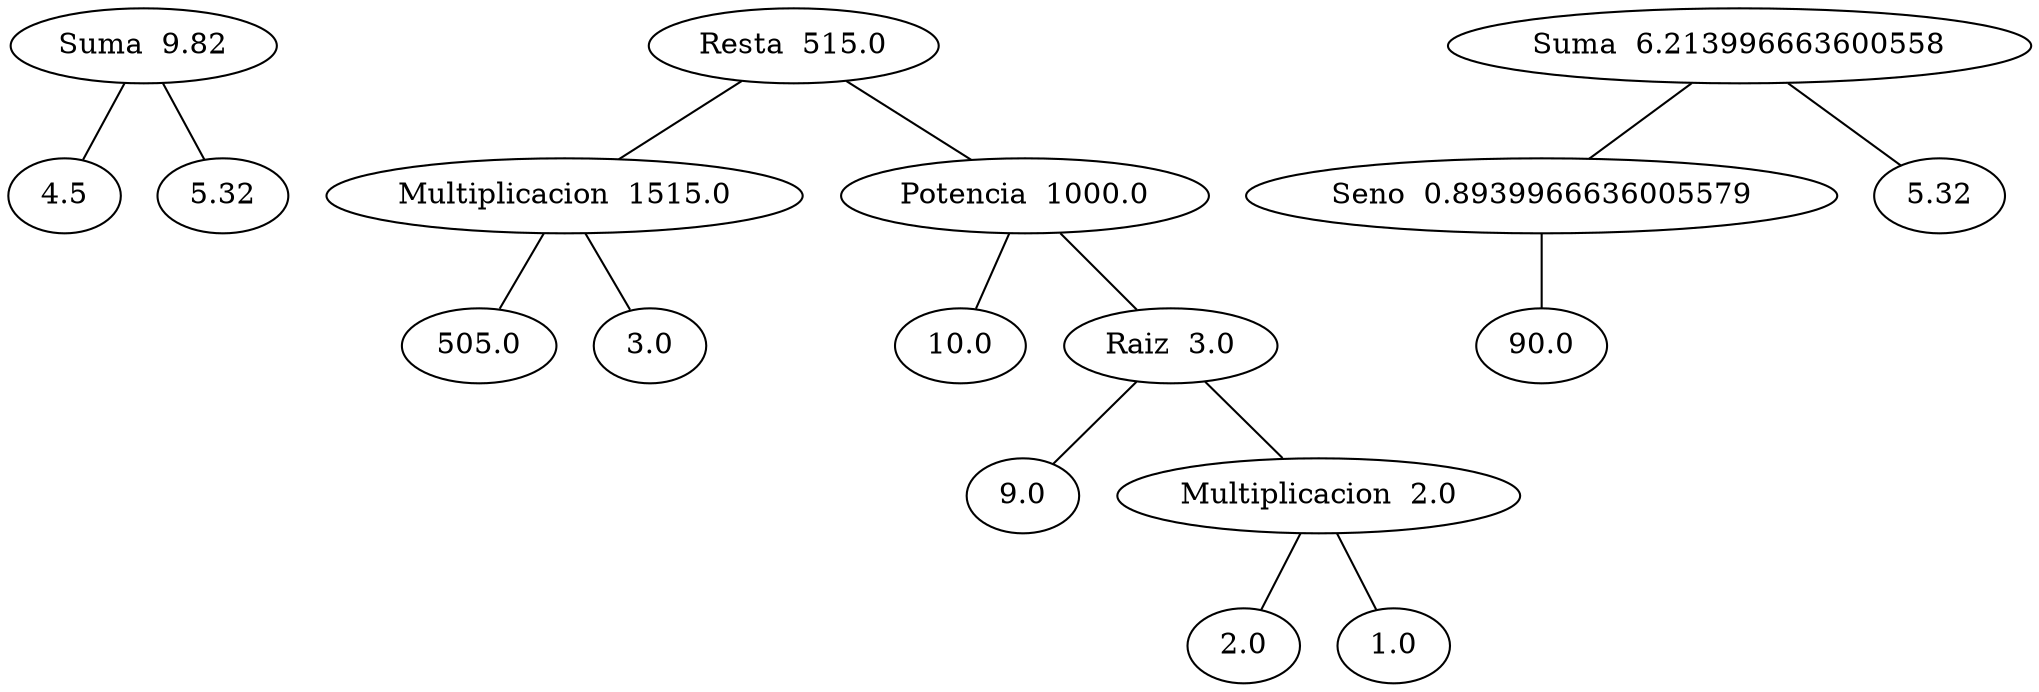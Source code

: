 
            graph{
            
             subgraph s0  { n100[label="Suma  9.82"]  n100--n200  n100--n300  n200[label = "4.5"]  n300[label = "5.32"] } subgraph s1  { n101[label="Resta  515.0"]  n101--n102  n101--n103  n102[label="Multiplicacion  1515.0"]  n103[label="Potencia  1000.0"]   n103--n202  
  n103--n104  
   n104--n203  
  n104--n105  
   n105--n204  
  n105--n302  
  
  
 n204[label = "2.0"]  
  n302[label = "1.0"]   
  
 n203[label = "9.0"]  
  n105[label="Multiplicacion  2.0"]   
  
 n202[label = "10.0"]  
  n104[label="Raiz  3.0"]    n102--n201  
  n102--n301  
 
  
 n201[label = "505.0"]  
  n301[label = "3.0"]  } subgraph s2  { n106[label="Suma  6.213996663600558"]  n106--n107  n106--n303  n107[label="Seno  0.8939966636005579"]  n303[label = "5.32"]   n107--n205  
  
 
  
 n205[label = "90.0"]  
  }}